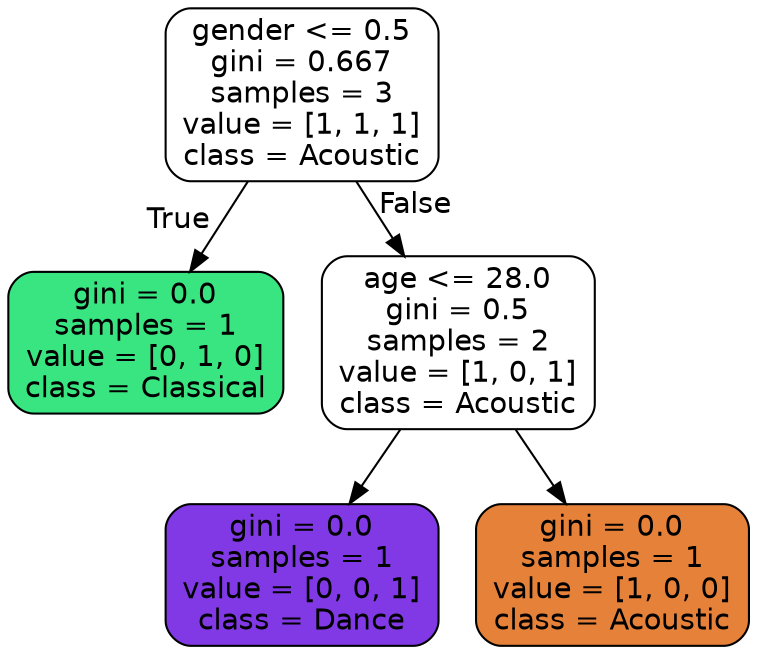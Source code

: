 digraph Tree {
node [shape=box, style="filled, rounded", color="black", fontname="helvetica"] ;
edge [fontname="helvetica"] ;
0 [label="gender <= 0.5\ngini = 0.667\nsamples = 3\nvalue = [1, 1, 1]\nclass = Acoustic", fillcolor="#ffffff"] ;
1 [label="gini = 0.0\nsamples = 1\nvalue = [0, 1, 0]\nclass = Classical", fillcolor="#39e581"] ;
0 -> 1 [labeldistance=2.5, labelangle=45, headlabel="True"] ;
2 [label="age <= 28.0\ngini = 0.5\nsamples = 2\nvalue = [1, 0, 1]\nclass = Acoustic", fillcolor="#ffffff"] ;
0 -> 2 [labeldistance=2.5, labelangle=-45, headlabel="False"] ;
3 [label="gini = 0.0\nsamples = 1\nvalue = [0, 0, 1]\nclass = Dance", fillcolor="#8139e5"] ;
2 -> 3 ;
4 [label="gini = 0.0\nsamples = 1\nvalue = [1, 0, 0]\nclass = Acoustic", fillcolor="#e58139"] ;
2 -> 4 ;
}